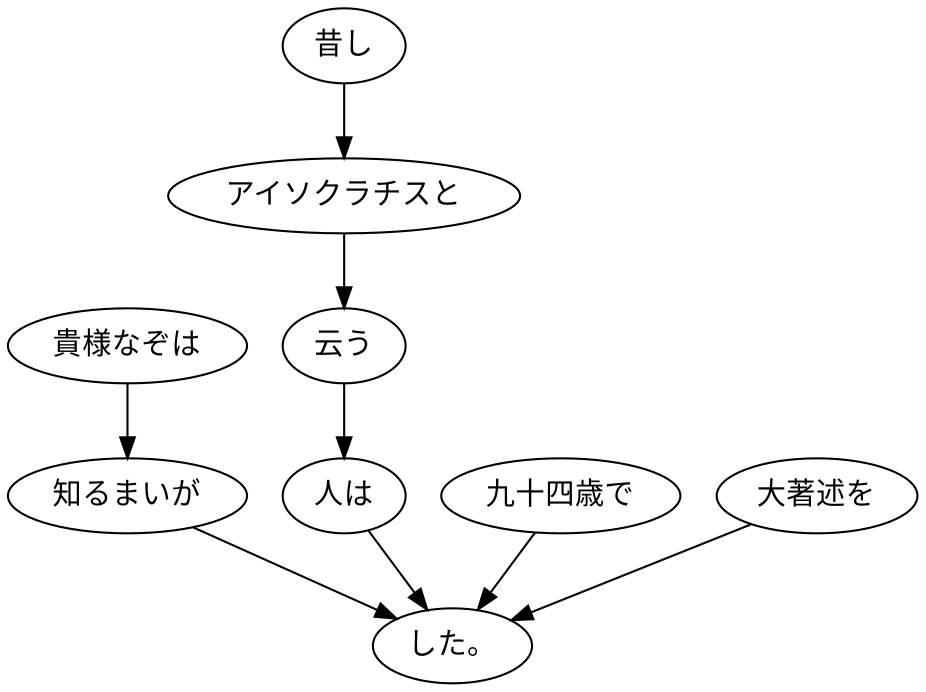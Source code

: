 digraph graph1732 {
	node0 [label="貴様なぞは"];
	node1 [label="知るまいが"];
	node2 [label="昔し"];
	node3 [label="アイソクラチスと"];
	node4 [label="云う"];
	node5 [label="人は"];
	node6 [label="九十四歳で"];
	node7 [label="大著述を"];
	node8 [label="した。"];
	node0 -> node1;
	node1 -> node8;
	node2 -> node3;
	node3 -> node4;
	node4 -> node5;
	node5 -> node8;
	node6 -> node8;
	node7 -> node8;
}
